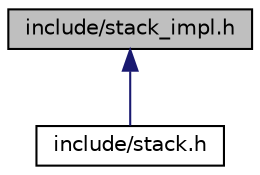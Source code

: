 digraph "include/stack_impl.h"
{
 // LATEX_PDF_SIZE
  edge [fontname="Helvetica",fontsize="10",labelfontname="Helvetica",labelfontsize="10"];
  node [fontname="Helvetica",fontsize="10",shape=record];
  Node1 [label="include/stack_impl.h",height=0.2,width=0.4,color="black", fillcolor="grey75", style="filled", fontcolor="black",tooltip="Contains implementation of the Stack class template."];
  Node1 -> Node2 [dir="back",color="midnightblue",fontsize="10",style="solid"];
  Node2 [label="include/stack.h",height=0.2,width=0.4,color="black", fillcolor="white", style="filled",URL="$stack_8h.html",tooltip="Include file for Stack class template."];
}
